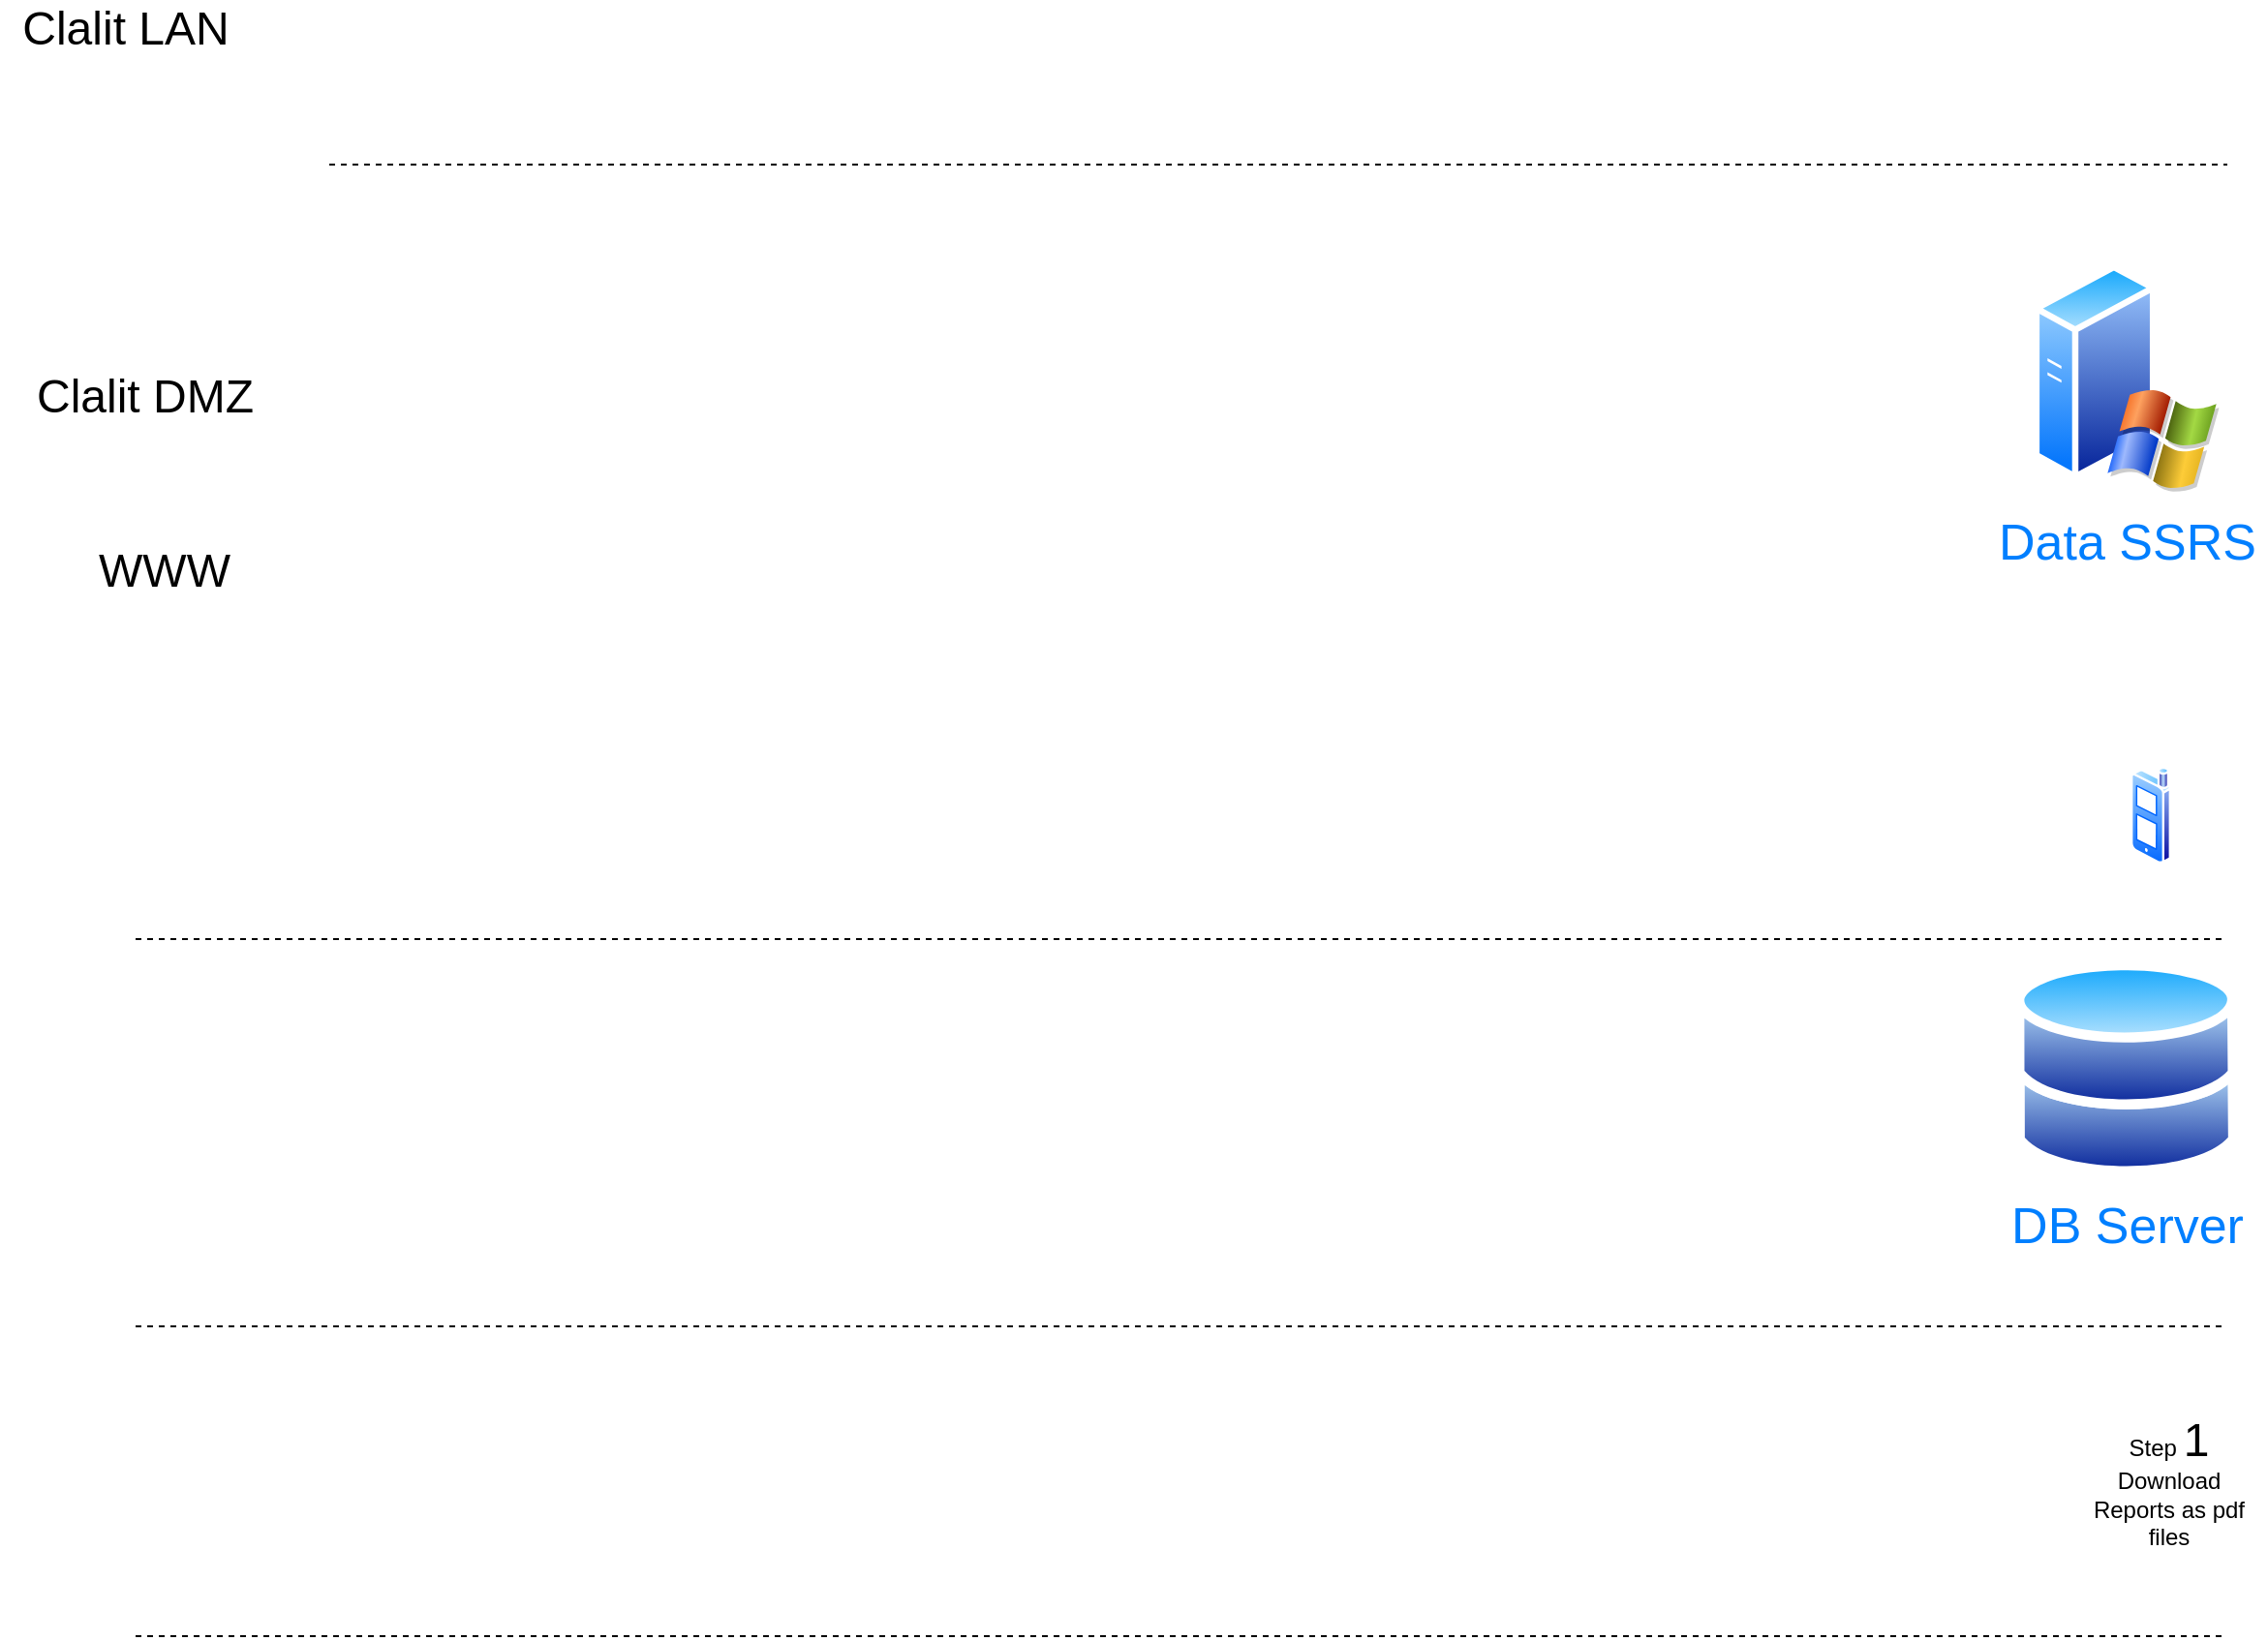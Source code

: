 <mxfile version="14.4.8" type="github">
  <diagram id="ml6yD4MXWTz78irLIN26" name="Page-1">
    <mxGraphModel dx="1182" dy="1901" grid="1" gridSize="10" guides="1" tooltips="1" connect="1" arrows="1" fold="1" page="1" pageScale="1" pageWidth="827" pageHeight="1169" math="0" shadow="0">
      <root>
        <mxCell id="0" />
        <mxCell id="1" parent="0" />
        <mxCell id="eDH6uzZkMYXaJ3Jsk58M-30" value="" style="endArrow=none;dashed=1;html=1;" parent="1" edge="1">
          <mxGeometry width="50" height="50" relative="1" as="geometry">
            <mxPoint x="80" y="-160" as="sourcePoint" />
            <mxPoint x="1160" y="-160" as="targetPoint" />
          </mxGeometry>
        </mxCell>
        <mxCell id="eDH6uzZkMYXaJ3Jsk58M-3" value="" style="endArrow=none;dashed=1;html=1;" parent="1" edge="1">
          <mxGeometry width="50" height="50" relative="1" as="geometry">
            <mxPoint x="180" y="-920" as="sourcePoint" />
            <mxPoint x="1160" y="-920" as="targetPoint" />
          </mxGeometry>
        </mxCell>
        <mxCell id="eDH6uzZkMYXaJ3Jsk58M-5" value="&lt;font style=&quot;font-size: 24px&quot;&gt;Clalit LAN&lt;/font&gt;" style="text;html=1;strokeColor=none;fillColor=none;align=center;verticalAlign=middle;whiteSpace=wrap;rounded=0;" parent="1" vertex="1">
          <mxGeometry x="10" y="-1000" width="130" height="20" as="geometry" />
        </mxCell>
        <mxCell id="eDH6uzZkMYXaJ3Jsk58M-6" value="Data SSRS" style="aspect=fixed;perimeter=ellipsePerimeter;html=1;align=center;shadow=0;dashed=0;spacingTop=3;image;image=img/lib/active_directory/windows_server_2.svg;strokeWidth=2;fontSize=26;fontColor=#007FFF;" parent="1" vertex="1">
          <mxGeometry x="1059.81" y="-870" width="96" height="120" as="geometry" />
        </mxCell>
        <mxCell id="eDH6uzZkMYXaJ3Jsk58M-8" value="Step &lt;font style=&quot;font-size: 24px&quot;&gt;1&lt;/font&gt;&lt;br&gt;Download Reports as pdf files" style="text;html=1;strokeColor=none;fillColor=none;align=center;verticalAlign=middle;whiteSpace=wrap;rounded=0;" parent="1" vertex="1">
          <mxGeometry x="1080" y="-250" width="100" height="20" as="geometry" />
        </mxCell>
        <mxCell id="eDH6uzZkMYXaJ3Jsk58M-20" value="" style="aspect=fixed;perimeter=ellipsePerimeter;html=1;align=center;shadow=0;dashed=0;spacingTop=3;image;image=img/lib/active_directory/cell_phone.svg;strokeWidth=2;fontSize=12;" parent="1" vertex="1">
          <mxGeometry x="1110" y="-609" width="21" height="50" as="geometry" />
        </mxCell>
        <mxCell id="eDH6uzZkMYXaJ3Jsk58M-29" value="&lt;font style=&quot;font-size: 24px&quot;&gt;Clalit DMZ&lt;/font&gt;" style="text;html=1;strokeColor=none;fillColor=none;align=center;verticalAlign=middle;whiteSpace=wrap;rounded=0;" parent="1" vertex="1">
          <mxGeometry x="20" y="-810" width="130" height="20" as="geometry" />
        </mxCell>
        <mxCell id="eDH6uzZkMYXaJ3Jsk58M-33" value="" style="endArrow=none;dashed=1;html=1;" parent="1" edge="1">
          <mxGeometry width="50" height="50" relative="1" as="geometry">
            <mxPoint x="80" y="-520" as="sourcePoint" />
            <mxPoint x="1160" y="-520" as="targetPoint" />
          </mxGeometry>
        </mxCell>
        <mxCell id="eDH6uzZkMYXaJ3Jsk58M-35" value="" style="endArrow=none;dashed=1;html=1;" parent="1" edge="1">
          <mxGeometry width="50" height="50" relative="1" as="geometry">
            <mxPoint x="80" y="-320" as="sourcePoint" />
            <mxPoint x="1160" y="-320" as="targetPoint" />
          </mxGeometry>
        </mxCell>
        <mxCell id="eDH6uzZkMYXaJ3Jsk58M-21" value="DB Server" style="aspect=fixed;perimeter=ellipsePerimeter;html=1;align=center;shadow=0;dashed=0;spacingTop=3;image;image=img/lib/active_directory/databases.svg;strokeWidth=2;fontSize=26;fontColor=#007FFF;" parent="1" vertex="1">
          <mxGeometry x="1050" y="-510" width="115.62" height="113.32" as="geometry" />
        </mxCell>
        <mxCell id="mlHL1zwBbmcFSC8sYMSW-14" value="&lt;font style=&quot;font-size: 24px&quot;&gt;WWW&lt;/font&gt;" style="text;html=1;strokeColor=none;fillColor=none;align=center;verticalAlign=middle;whiteSpace=wrap;rounded=0;" parent="1" vertex="1">
          <mxGeometry x="30" y="-720" width="130" height="20" as="geometry" />
        </mxCell>
      </root>
    </mxGraphModel>
  </diagram>
</mxfile>

